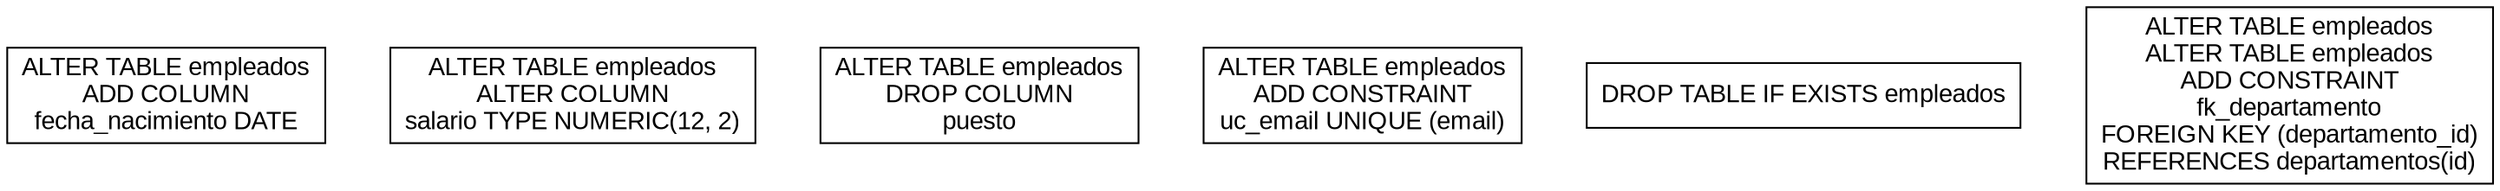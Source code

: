 digraph G {
    node [shape=box, fontname="Arial"];
    node1 [label="ALTER TABLE empleados\nADD COLUMN\nfecha_nacimiento DATE"];
    { rank=same; node1 -> node1 [style=invis]; }
    node2 [label="ALTER TABLE empleados\nALTER COLUMN\nsalario TYPE NUMERIC(12, 2)"];
    { rank=same; node1 -> node2 [style=invis]; }
    { rank=same; node2 -> node2 [style=invis]; }
    node3 [label="ALTER TABLE empleados\nDROP COLUMN\npuesto"];
    { rank=same; node2 -> node3 [style=invis]; }
    { rank=same; node1 node2 node3 ; }
    { rank=same; node3 -> node3 [style=invis]; }
    { rank=same; node1 node2 node3 ; }
    node4 [label="ALTER TABLE empleados\nADD CONSTRAINT\nuc_email UNIQUE (email)"];
    { rank=same; node3 -> node4 [style=invis]; }
    { rank=same; node4 -> node4 [style=invis]; }
    node5 [label="DROP TABLE IF EXISTS empleados"];
    { rank=same; node4 -> node5 [style=invis]; }
    { rank=same; node5 -> node5 [style=invis]; }
    node6 [label="ALTER TABLE empleados\nALTER TABLE empleados\nADD CONSTRAINT\nfk_departamento\nFOREIGN KEY (departamento_id)\nREFERENCES departamentos(id)"];
    { rank=same; node5 -> node6 [style=invis]; }
    { rank=same; node4 node5 node6 ; }
}

